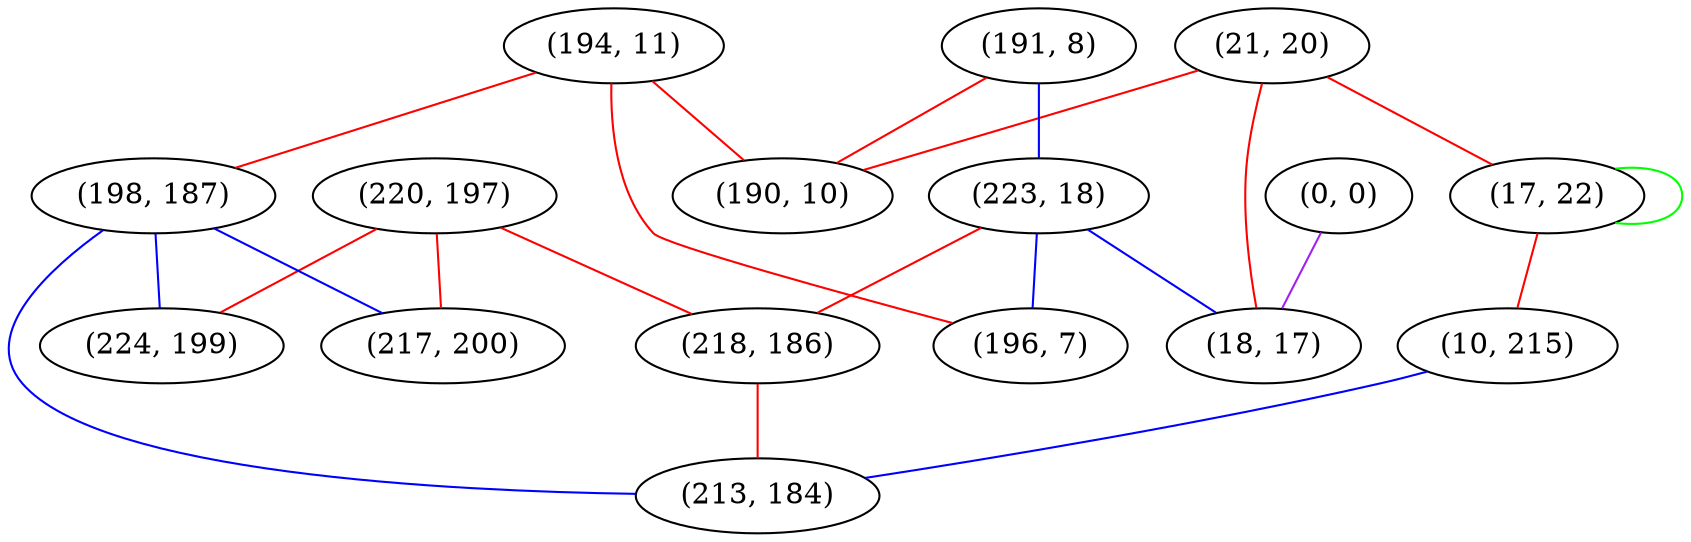graph "" {
"(220, 197)";
"(21, 20)";
"(0, 0)";
"(191, 8)";
"(223, 18)";
"(218, 186)";
"(194, 11)";
"(196, 7)";
"(18, 17)";
"(198, 187)";
"(190, 10)";
"(17, 22)";
"(224, 199)";
"(10, 215)";
"(217, 200)";
"(213, 184)";
"(220, 197)" -- "(217, 200)"  [color=red, key=0, weight=1];
"(220, 197)" -- "(224, 199)"  [color=red, key=0, weight=1];
"(220, 197)" -- "(218, 186)"  [color=red, key=0, weight=1];
"(21, 20)" -- "(190, 10)"  [color=red, key=0, weight=1];
"(21, 20)" -- "(17, 22)"  [color=red, key=0, weight=1];
"(21, 20)" -- "(18, 17)"  [color=red, key=0, weight=1];
"(0, 0)" -- "(18, 17)"  [color=purple, key=0, weight=4];
"(191, 8)" -- "(190, 10)"  [color=red, key=0, weight=1];
"(191, 8)" -- "(223, 18)"  [color=blue, key=0, weight=3];
"(223, 18)" -- "(196, 7)"  [color=blue, key=0, weight=3];
"(223, 18)" -- "(18, 17)"  [color=blue, key=0, weight=3];
"(223, 18)" -- "(218, 186)"  [color=red, key=0, weight=1];
"(218, 186)" -- "(213, 184)"  [color=red, key=0, weight=1];
"(194, 11)" -- "(198, 187)"  [color=red, key=0, weight=1];
"(194, 11)" -- "(196, 7)"  [color=red, key=0, weight=1];
"(194, 11)" -- "(190, 10)"  [color=red, key=0, weight=1];
"(198, 187)" -- "(217, 200)"  [color=blue, key=0, weight=3];
"(198, 187)" -- "(224, 199)"  [color=blue, key=0, weight=3];
"(198, 187)" -- "(213, 184)"  [color=blue, key=0, weight=3];
"(17, 22)" -- "(10, 215)"  [color=red, key=0, weight=1];
"(17, 22)" -- "(17, 22)"  [color=green, key=0, weight=2];
"(10, 215)" -- "(213, 184)"  [color=blue, key=0, weight=3];
}
